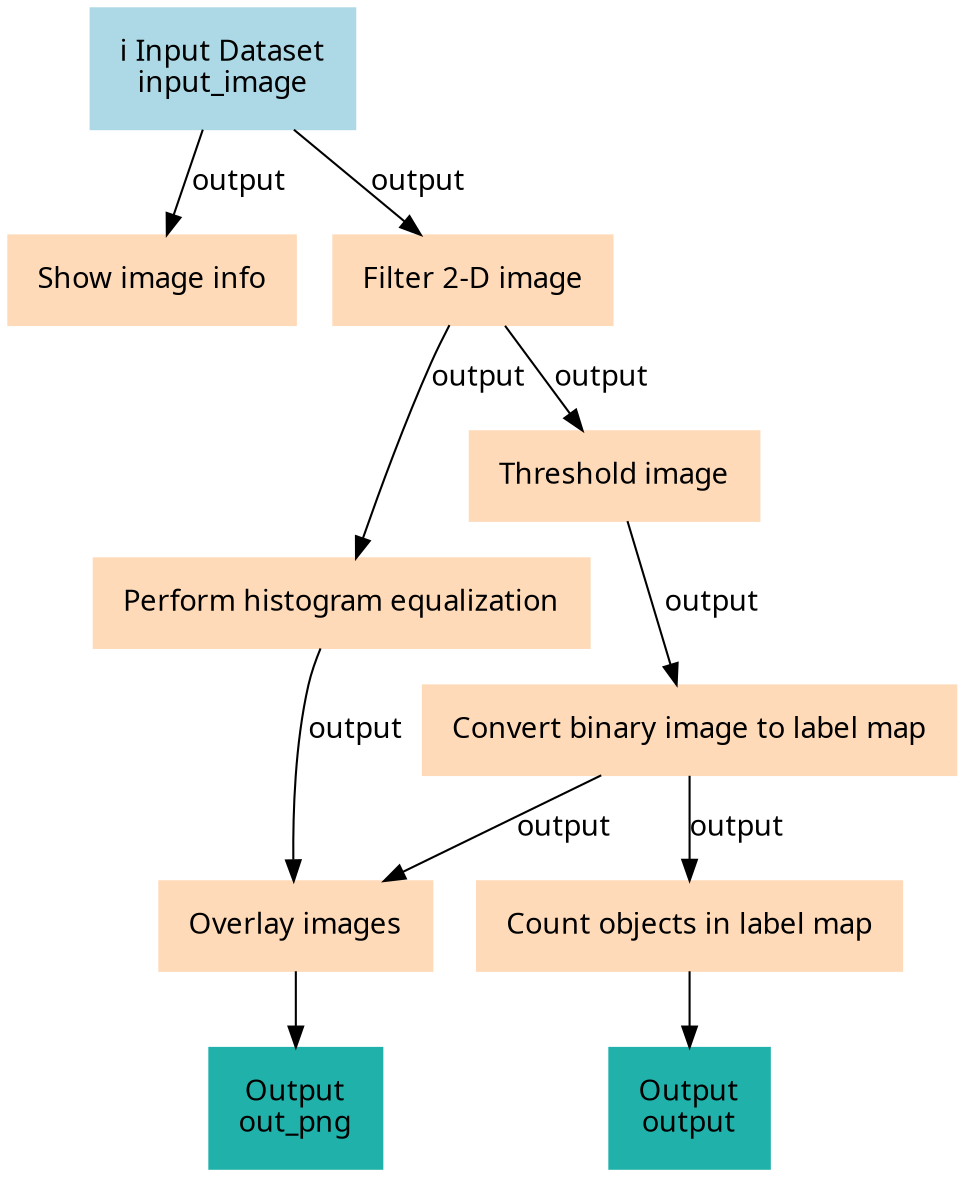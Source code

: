 digraph main {
  node [fontname="Atkinson Hyperlegible", shape=box, color=white,style=filled,color=peachpuff,margin="0.2,0.2"];
  edge [fontname="Atkinson Hyperlegible"];
  0[color=lightblue,label="ℹ️ Input Dataset\ninput_image"]
  1[label="Show image info"]
  0 -> 1 [label="output"]
  2[label="Filter 2-D image"]
  0 -> 2 [label="output"]
  3[label="Perform histogram equalization"]
  2 -> 3 [label="output"]
  4[label="Threshold image"]
  2 -> 4 [label="output"]
  5[label="Convert binary image to label map"]
  4 -> 5 [label="output"]
  6[label="Overlay images"]
  3 -> 6 [label="output"]
  5 -> 6 [label="output"]
  kd362c206756d4f0482f0bd6f24907e04[color=lightseagreen,label="Output\nout_png"]
  6 -> kd362c206756d4f0482f0bd6f24907e04
  7[label="Count objects in label map"]
  5 -> 7 [label="output"]
  k9c56017b20c74ad38340d36dd6b2e7b4[color=lightseagreen,label="Output\noutput"]
  7 -> k9c56017b20c74ad38340d36dd6b2e7b4
}